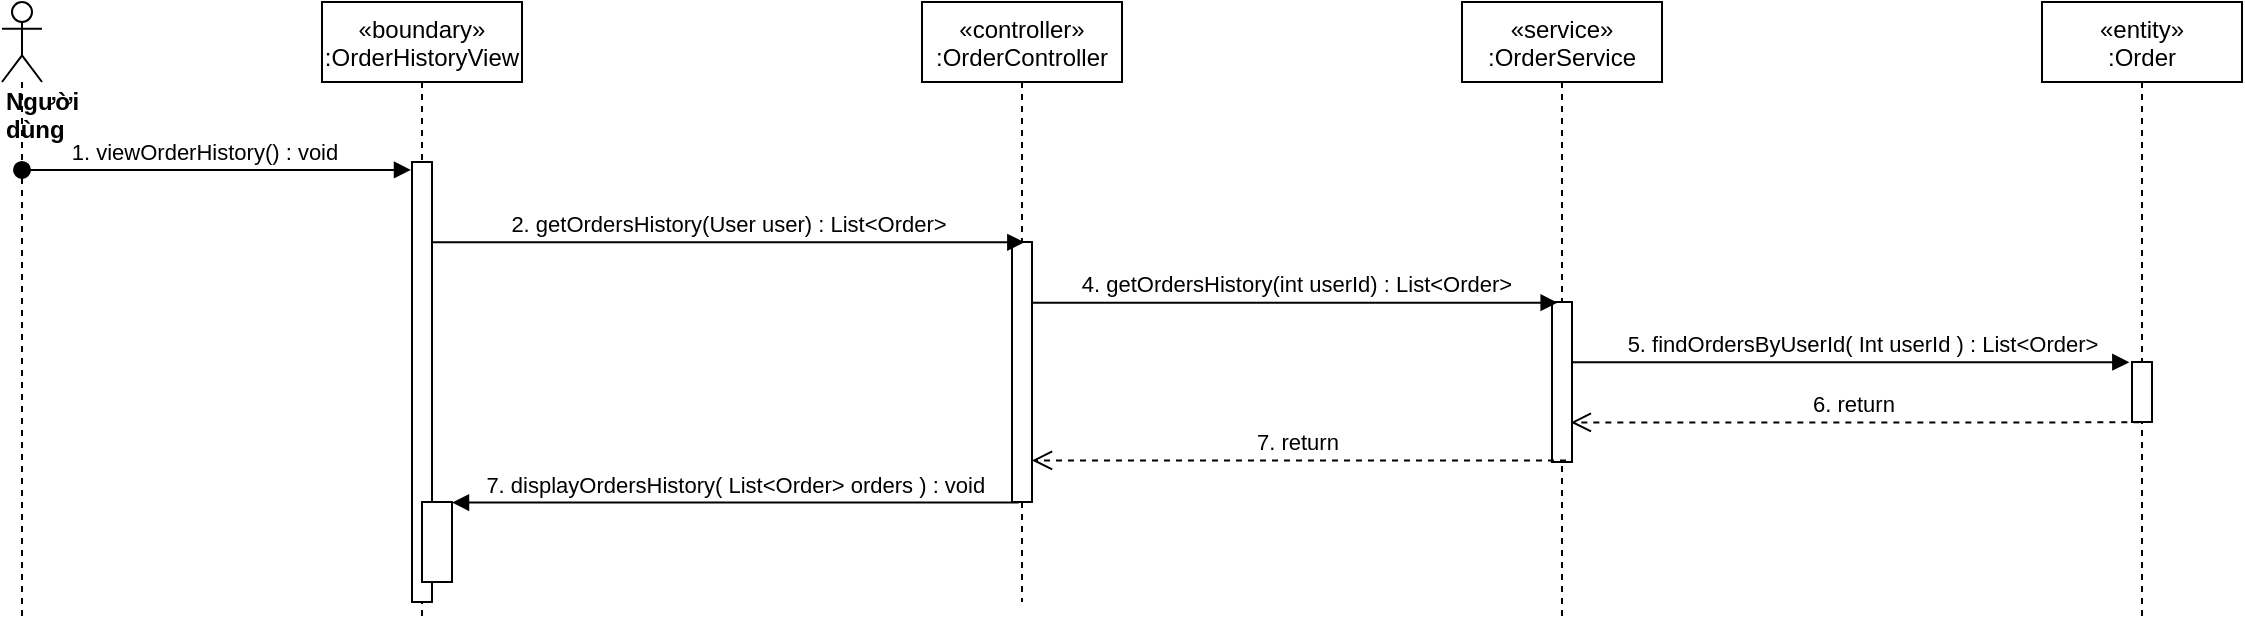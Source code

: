 <mxfile version="14.6.11" type="device"><diagram id="kgpKYQtTHZ0yAKxKKP6v" name="Page-1"><mxGraphModel dx="1038" dy="523" grid="1" gridSize="10" guides="1" tooltips="1" connect="1" arrows="1" fold="1" page="1" pageScale="1" pageWidth="850" pageHeight="1100" math="0" shadow="0"><root><mxCell id="0"/><mxCell id="1" parent="0"/><mxCell id="lgBpID-rliKtOanXW2Z2-1" value="«boundary»&#10;:OrderHistoryView" style="shape=umlLifeline;perimeter=lifelinePerimeter;container=1;collapsible=0;recursiveResize=0;rounded=0;shadow=0;strokeWidth=1;" parent="1" vertex="1"><mxGeometry x="260" y="80" width="100" height="310" as="geometry"/></mxCell><mxCell id="lgBpID-rliKtOanXW2Z2-2" value="" style="points=[];perimeter=orthogonalPerimeter;rounded=0;shadow=0;strokeWidth=1;" parent="lgBpID-rliKtOanXW2Z2-1" vertex="1"><mxGeometry x="45" y="80" width="10" height="220" as="geometry"/></mxCell><mxCell id="lgBpID-rliKtOanXW2Z2-3" value="" style="html=1;points=[];perimeter=orthogonalPerimeter;" parent="lgBpID-rliKtOanXW2Z2-1" vertex="1"><mxGeometry x="50" y="250" width="15" height="40" as="geometry"/></mxCell><mxCell id="lgBpID-rliKtOanXW2Z2-4" value="«controller»&#10;:OrderController" style="shape=umlLifeline;perimeter=lifelinePerimeter;container=1;collapsible=0;recursiveResize=0;rounded=0;shadow=0;strokeWidth=1;" parent="1" vertex="1"><mxGeometry x="560" y="80" width="100" height="300" as="geometry"/></mxCell><mxCell id="lgBpID-rliKtOanXW2Z2-5" value="" style="points=[];perimeter=orthogonalPerimeter;rounded=0;shadow=0;strokeWidth=1;" parent="lgBpID-rliKtOanXW2Z2-4" vertex="1"><mxGeometry x="45" y="120" width="10" height="130" as="geometry"/></mxCell><mxCell id="lgBpID-rliKtOanXW2Z2-6" value="&lt;div&gt;&lt;b&gt;Người dùng&lt;/b&gt;&lt;/div&gt;" style="shape=umlLifeline;participant=umlActor;perimeter=lifelinePerimeter;whiteSpace=wrap;html=1;container=1;collapsible=0;recursiveResize=0;verticalAlign=top;spacingTop=36;outlineConnect=0;align=left;" parent="1" vertex="1"><mxGeometry x="100" y="80" width="20" height="310" as="geometry"/></mxCell><mxCell id="lgBpID-rliKtOanXW2Z2-7" value="1. viewOrderHistory() : void" style="verticalAlign=bottom;startArrow=oval;endArrow=block;startSize=8;shadow=0;strokeWidth=1;entryX=-0.05;entryY=0.018;entryDx=0;entryDy=0;entryPerimeter=0;" parent="1" source="lgBpID-rliKtOanXW2Z2-6" target="lgBpID-rliKtOanXW2Z2-2" edge="1"><mxGeometry x="-0.06" relative="1" as="geometry"><mxPoint x="100" y="170" as="sourcePoint"/><mxPoint as="offset"/></mxGeometry></mxCell><mxCell id="lgBpID-rliKtOanXW2Z2-8" value="«service»&#10;:OrderService" style="shape=umlLifeline;perimeter=lifelinePerimeter;container=1;collapsible=0;recursiveResize=0;rounded=0;shadow=0;strokeWidth=1;" parent="1" vertex="1"><mxGeometry x="830" y="80" width="100" height="310" as="geometry"/></mxCell><mxCell id="lgBpID-rliKtOanXW2Z2-9" value="" style="points=[];perimeter=orthogonalPerimeter;rounded=0;shadow=0;strokeWidth=1;" parent="lgBpID-rliKtOanXW2Z2-8" vertex="1"><mxGeometry x="45" y="150" width="10" height="80" as="geometry"/></mxCell><mxCell id="lgBpID-rliKtOanXW2Z2-10" value="2. getOrdersHistory(User user) : List&amp;lt;Order&amp;gt;" style="html=1;verticalAlign=bottom;endArrow=block;entryX=0.617;entryY=0.001;entryDx=0;entryDy=0;entryPerimeter=0;" parent="1" source="lgBpID-rliKtOanXW2Z2-2" target="lgBpID-rliKtOanXW2Z2-5" edge="1"><mxGeometry width="80" relative="1" as="geometry"><mxPoint x="320" y="248" as="sourcePoint"/><mxPoint x="500" y="210" as="targetPoint"/></mxGeometry></mxCell><mxCell id="lgBpID-rliKtOanXW2Z2-11" value="4. getOrdersHistory(int userId) : List&amp;lt;Order&amp;gt;" style="html=1;verticalAlign=bottom;endArrow=block;entryX=0.283;entryY=0.004;entryDx=0;entryDy=0;entryPerimeter=0;" parent="1" source="lgBpID-rliKtOanXW2Z2-5" target="lgBpID-rliKtOanXW2Z2-9" edge="1"><mxGeometry width="80" relative="1" as="geometry"><mxPoint x="670" y="210" as="sourcePoint"/><mxPoint x="760" y="280" as="targetPoint"/></mxGeometry></mxCell><mxCell id="lgBpID-rliKtOanXW2Z2-12" value="«entity»&#10;:Order" style="shape=umlLifeline;perimeter=lifelinePerimeter;container=1;collapsible=0;recursiveResize=0;rounded=0;shadow=0;strokeWidth=1;" parent="1" vertex="1"><mxGeometry x="1120" y="80" width="100" height="310" as="geometry"/></mxCell><mxCell id="lgBpID-rliKtOanXW2Z2-13" value="" style="points=[];perimeter=orthogonalPerimeter;rounded=0;shadow=0;strokeWidth=1;" parent="lgBpID-rliKtOanXW2Z2-12" vertex="1"><mxGeometry x="45" y="180" width="10" height="30" as="geometry"/></mxCell><mxCell id="lgBpID-rliKtOanXW2Z2-14" value="5. findOrdersByUserId( Int userId ) : List&amp;lt;Order&amp;gt;" style="html=1;verticalAlign=bottom;endArrow=block;entryX=-0.133;entryY=0.004;entryDx=0;entryDy=0;entryPerimeter=0;" parent="1" source="lgBpID-rliKtOanXW2Z2-9" target="lgBpID-rliKtOanXW2Z2-13" edge="1"><mxGeometry x="0.041" width="80" relative="1" as="geometry"><mxPoint x="980" y="290" as="sourcePoint"/><mxPoint x="1000" y="190" as="targetPoint"/><mxPoint as="offset"/></mxGeometry></mxCell><mxCell id="lgBpID-rliKtOanXW2Z2-15" value="6. return&amp;nbsp;" style="html=1;verticalAlign=bottom;endArrow=open;dashed=1;endSize=8;exitX=0.367;exitY=1.006;exitDx=0;exitDy=0;exitPerimeter=0;entryX=0.94;entryY=0.753;entryDx=0;entryDy=0;entryPerimeter=0;" parent="1" source="lgBpID-rliKtOanXW2Z2-13" target="lgBpID-rliKtOanXW2Z2-9" edge="1"><mxGeometry relative="1" as="geometry"><mxPoint x="1000" y="360" as="sourcePoint"/><mxPoint x="946" y="290" as="targetPoint"/></mxGeometry></mxCell><mxCell id="lgBpID-rliKtOanXW2Z2-16" value="7. return&amp;nbsp;" style="html=1;verticalAlign=bottom;endArrow=open;dashed=1;endSize=8;exitX=0.7;exitY=0.99;exitDx=0;exitDy=0;exitPerimeter=0;" parent="1" source="lgBpID-rliKtOanXW2Z2-9" target="lgBpID-rliKtOanXW2Z2-5" edge="1"><mxGeometry relative="1" as="geometry"><mxPoint x="870" y="370" as="sourcePoint"/><mxPoint x="650" y="370" as="targetPoint"/></mxGeometry></mxCell><mxCell id="lgBpID-rliKtOanXW2Z2-17" value="7. displayOrdersHistory( List&lt;Order&gt; orders ) : void" style="verticalAlign=bottom;endArrow=block;shadow=0;strokeWidth=1;exitX=0.34;exitY=1.002;exitDx=0;exitDy=0;exitPerimeter=0;" parent="1" source="lgBpID-rliKtOanXW2Z2-5" target="lgBpID-rliKtOanXW2Z2-3" edge="1"><mxGeometry relative="1" as="geometry"><mxPoint x="565" y="370" as="sourcePoint"/><mxPoint x="350" y="401" as="targetPoint"/></mxGeometry></mxCell></root></mxGraphModel></diagram></mxfile>